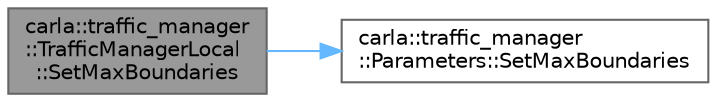 digraph "carla::traffic_manager::TrafficManagerLocal::SetMaxBoundaries"
{
 // INTERACTIVE_SVG=YES
 // LATEX_PDF_SIZE
  bgcolor="transparent";
  edge [fontname=Helvetica,fontsize=10,labelfontname=Helvetica,labelfontsize=10];
  node [fontname=Helvetica,fontsize=10,shape=box,height=0.2,width=0.4];
  rankdir="LR";
  Node1 [id="Node000001",label="carla::traffic_manager\l::TrafficManagerLocal\l::SetMaxBoundaries",height=0.2,width=0.4,color="gray40", fillcolor="grey60", style="filled", fontcolor="black",tooltip="Method to set limits for boundaries when respawning dormant vehicles."];
  Node1 -> Node2 [id="edge1_Node000001_Node000002",color="steelblue1",style="solid",tooltip=" "];
  Node2 [id="Node000002",label="carla::traffic_manager\l::Parameters::SetMaxBoundaries",height=0.2,width=0.4,color="grey40", fillcolor="white", style="filled",URL="$d6/ddb/classcarla_1_1traffic__manager_1_1Parameters.html#a92a6013f86dd02abcbf78a06842deb1e",tooltip="Method to set limits for boundaries when respawning vehicles."];
}
